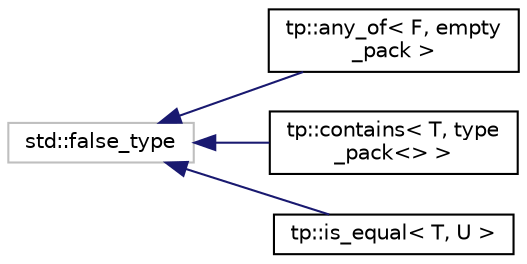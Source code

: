 digraph "Graphical Class Hierarchy"
{
 // LATEX_PDF_SIZE
  edge [fontname="Helvetica",fontsize="10",labelfontname="Helvetica",labelfontsize="10"];
  node [fontname="Helvetica",fontsize="10",shape=record];
  rankdir="LR";
  Node22 [label="std::false_type",height=0.2,width=0.4,color="grey75", fillcolor="white", style="filled",tooltip=" "];
  Node22 -> Node0 [dir="back",color="midnightblue",fontsize="10",style="solid",fontname="Helvetica"];
  Node0 [label="tp::any_of\< F, empty\l_pack \>",height=0.2,width=0.4,color="black", fillcolor="white", style="filled",URL="$structtp_1_1any__of_3_01F_00_01empty__pack_01_4.html",tooltip=" "];
  Node22 -> Node24 [dir="back",color="midnightblue",fontsize="10",style="solid",fontname="Helvetica"];
  Node24 [label="tp::contains\< T, type\l_pack\<\> \>",height=0.2,width=0.4,color="black", fillcolor="white", style="filled",URL="$structtp_1_1contains_3_01T_00_01type__pack_3_4_01_4.html",tooltip=" "];
  Node22 -> Node25 [dir="back",color="midnightblue",fontsize="10",style="solid",fontname="Helvetica"];
  Node25 [label="tp::is_equal\< T, U \>",height=0.2,width=0.4,color="black", fillcolor="white", style="filled",URL="$structtp_1_1is__equal.html",tooltip=" "];
}
